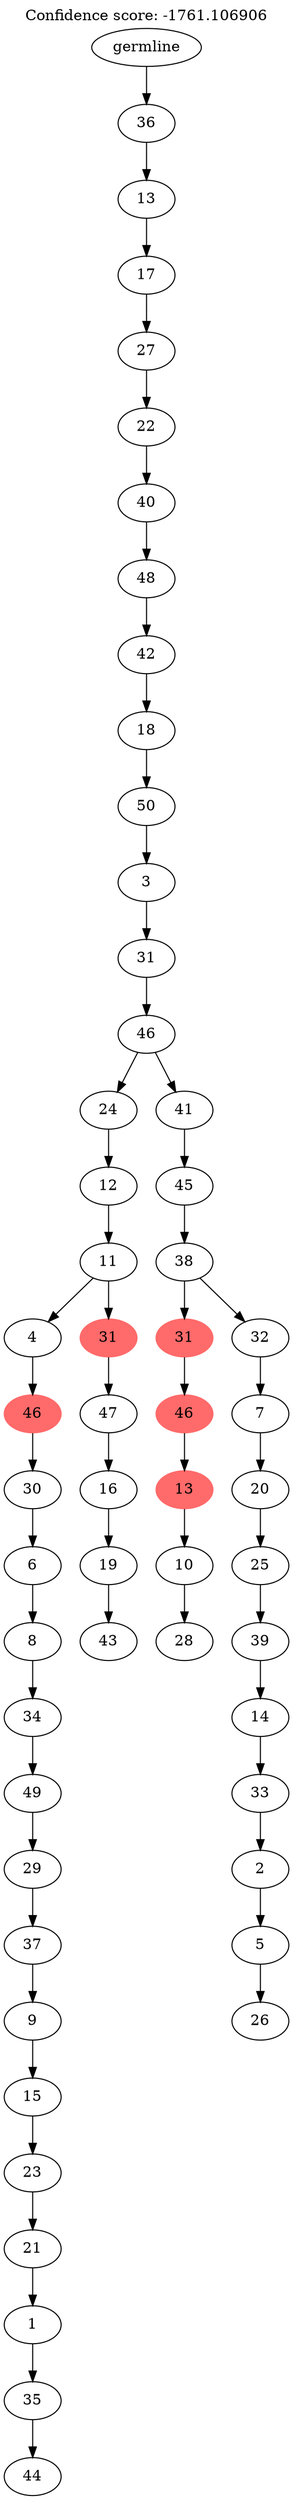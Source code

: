 digraph g {
	"54" -> "55";
	"55" [label="44"];
	"53" -> "54";
	"54" [label="35"];
	"52" -> "53";
	"53" [label="1"];
	"51" -> "52";
	"52" [label="21"];
	"50" -> "51";
	"51" [label="23"];
	"49" -> "50";
	"50" [label="15"];
	"48" -> "49";
	"49" [label="9"];
	"47" -> "48";
	"48" [label="37"];
	"46" -> "47";
	"47" [label="29"];
	"45" -> "46";
	"46" [label="49"];
	"44" -> "45";
	"45" [label="34"];
	"43" -> "44";
	"44" [label="8"];
	"42" -> "43";
	"43" [label="6"];
	"41" -> "42";
	"42" [label="30"];
	"40" -> "41";
	"41" [color=indianred1, style=filled, label="46"];
	"38" -> "39";
	"39" [label="43"];
	"37" -> "38";
	"38" [label="19"];
	"36" -> "37";
	"37" [label="16"];
	"35" -> "36";
	"36" [label="47"];
	"34" -> "35";
	"35" [color=indianred1, style=filled, label="31"];
	"34" -> "40";
	"40" [label="4"];
	"33" -> "34";
	"34" [label="11"];
	"32" -> "33";
	"33" [label="12"];
	"30" -> "31";
	"31" [label="28"];
	"29" -> "30";
	"30" [label="10"];
	"28" -> "29";
	"29" [color=indianred1, style=filled, label="13"];
	"27" -> "28";
	"28" [color=indianred1, style=filled, label="46"];
	"25" -> "26";
	"26" [label="26"];
	"24" -> "25";
	"25" [label="5"];
	"23" -> "24";
	"24" [label="2"];
	"22" -> "23";
	"23" [label="33"];
	"21" -> "22";
	"22" [label="14"];
	"20" -> "21";
	"21" [label="39"];
	"19" -> "20";
	"20" [label="25"];
	"18" -> "19";
	"19" [label="20"];
	"17" -> "18";
	"18" [label="7"];
	"16" -> "17";
	"17" [label="32"];
	"16" -> "27";
	"27" [color=indianred1, style=filled, label="31"];
	"15" -> "16";
	"16" [label="38"];
	"14" -> "15";
	"15" [label="45"];
	"13" -> "14";
	"14" [label="41"];
	"13" -> "32";
	"32" [label="24"];
	"12" -> "13";
	"13" [label="46"];
	"11" -> "12";
	"12" [label="31"];
	"10" -> "11";
	"11" [label="3"];
	"9" -> "10";
	"10" [label="50"];
	"8" -> "9";
	"9" [label="18"];
	"7" -> "8";
	"8" [label="42"];
	"6" -> "7";
	"7" [label="48"];
	"5" -> "6";
	"6" [label="40"];
	"4" -> "5";
	"5" [label="22"];
	"3" -> "4";
	"4" [label="27"];
	"2" -> "3";
	"3" [label="17"];
	"1" -> "2";
	"2" [label="13"];
	"0" -> "1";
	"1" [label="36"];
	"0" [label="germline"];
	labelloc="t";
	label="Confidence score: -1761.106906";
}
